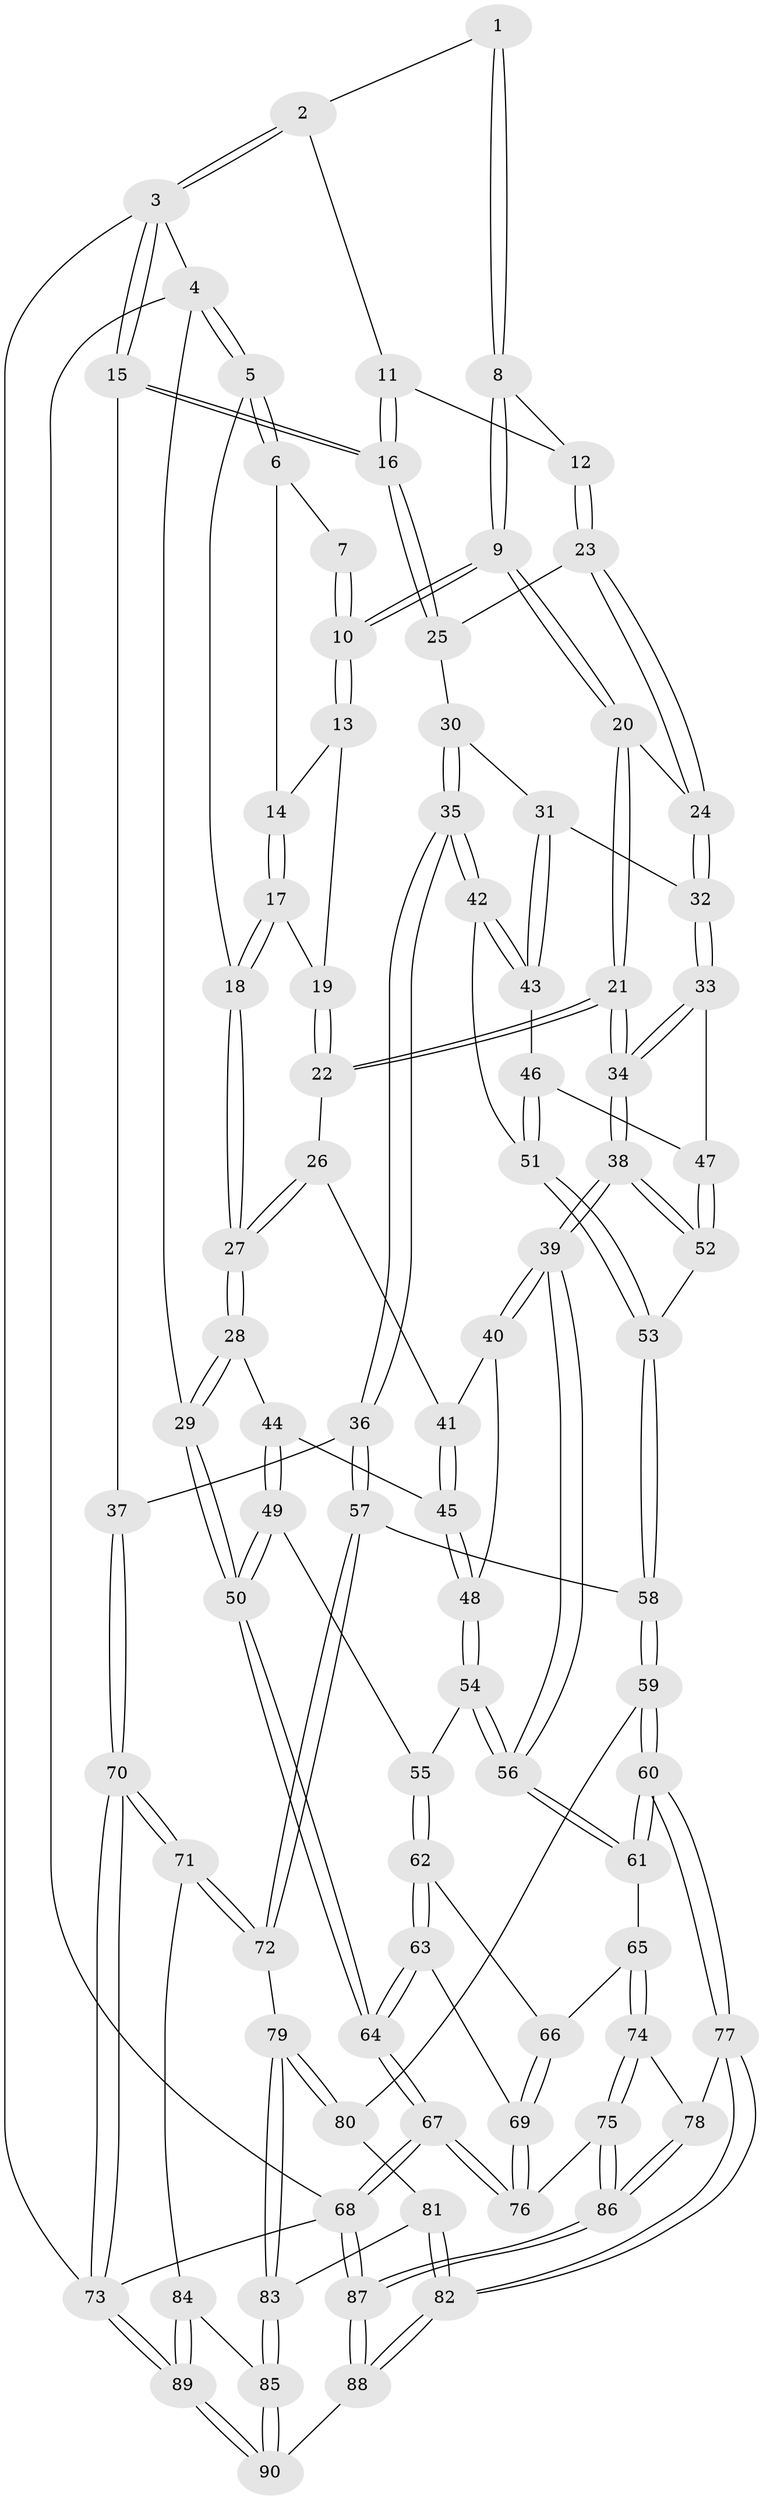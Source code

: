 // coarse degree distribution, {3: 0.765625, 4: 0.21875, 5: 0.015625}
// Generated by graph-tools (version 1.1) at 2025/38/03/04/25 23:38:25]
// undirected, 90 vertices, 222 edges
graph export_dot {
  node [color=gray90,style=filled];
  1 [pos="+0.594893757913241+0"];
  2 [pos="+0.8676409318093404+0"];
  3 [pos="+1+0"];
  4 [pos="+0+0"];
  5 [pos="+0+0"];
  6 [pos="+0.07972584569353597+0"];
  7 [pos="+0.4280664253910976+0"];
  8 [pos="+0.5700984732684836+0.03501725645418352"];
  9 [pos="+0.44684091999301+0.16502840878626454"];
  10 [pos="+0.4369351533721093+0.15587571465135372"];
  11 [pos="+0.7881960710709338+0.04255159860750338"];
  12 [pos="+0.7448255289228011+0.16224299534591605"];
  13 [pos="+0.3132655120297488+0.10408651708865818"];
  14 [pos="+0.18167453981695825+0"];
  15 [pos="+1+0.21245832039775786"];
  16 [pos="+1+0.2129912931223539"];
  17 [pos="+0.1329000716244434+0.2393060799564077"];
  18 [pos="+0.12050093893705338+0.25155964312938467"];
  19 [pos="+0.23716173689942174+0.23572802812097732"];
  20 [pos="+0.46791210691570295+0.2304059860909642"];
  21 [pos="+0.41722136538412896+0.3163539553579114"];
  22 [pos="+0.33456830148284805+0.31542851688987733"];
  23 [pos="+0.7449277671948237+0.18264271870238658"];
  24 [pos="+0.6205408689836068+0.24961071087639689"];
  25 [pos="+0.811602826964281+0.23598996511746573"];
  26 [pos="+0.2713997445206178+0.3540233710239044"];
  27 [pos="+0.07771145947203627+0.2974177399428047"];
  28 [pos="+0.03415504503725455+0.3250932835005275"];
  29 [pos="+0+0.3051452893882545"];
  30 [pos="+0.8125091149353656+0.29394688758581183"];
  31 [pos="+0.7138054143189589+0.3931623034908063"];
  32 [pos="+0.6410664984571307+0.36864118112807026"];
  33 [pos="+0.5993419105725241+0.4470236965382302"];
  34 [pos="+0.44795072030846556+0.4909771235375434"];
  35 [pos="+0.8824422394652808+0.4926121931094778"];
  36 [pos="+1+0.5706611450305681"];
  37 [pos="+1+0.5594016367324741"];
  38 [pos="+0.4212446338442801+0.5625778250056312"];
  39 [pos="+0.41416598200283405+0.5709910583370749"];
  40 [pos="+0.28159158178907134+0.4617493353847377"];
  41 [pos="+0.2528954647296487+0.3950808380959488"];
  42 [pos="+0.8582442559705626+0.4920695391859931"];
  43 [pos="+0.7418919312291611+0.44686072407887173"];
  44 [pos="+0.08125789691672355+0.3872614287504645"];
  45 [pos="+0.14261544617885025+0.44321679028457117"];
  46 [pos="+0.6760417219448414+0.4822717775620881"];
  47 [pos="+0.6308672169322719+0.4706379948015641"];
  48 [pos="+0.15484526887737693+0.4698400018238528"];
  49 [pos="+0.041671178372075714+0.5941391937635083"];
  50 [pos="+0+0.62513926578047"];
  51 [pos="+0.709198810137951+0.5590576352691676"];
  52 [pos="+0.640109655501427+0.6031474600661361"];
  53 [pos="+0.6724052432212961+0.62123572983062"];
  54 [pos="+0.175505826469902+0.5908677143519838"];
  55 [pos="+0.14364209901723132+0.6083581070194926"];
  56 [pos="+0.3815762061944455+0.6368413309333852"];
  57 [pos="+0.8320899827001551+0.7270936939260845"];
  58 [pos="+0.6926155452030474+0.6704835114003014"];
  59 [pos="+0.5644965486243653+0.775124646720744"];
  60 [pos="+0.45851151730807455+0.7791299037066991"];
  61 [pos="+0.3852308891620155+0.6639585841908232"];
  62 [pos="+0.13445342682492523+0.6482589655307148"];
  63 [pos="+0.03653984296006679+0.7901683952075076"];
  64 [pos="+0+0.8601596466850908"];
  65 [pos="+0.2425977282340261+0.7780370499962928"];
  66 [pos="+0.17800434179788402+0.7750048507344078"];
  67 [pos="+0+1"];
  68 [pos="+0+1"];
  69 [pos="+0.11601257019812035+0.8059404688774268"];
  70 [pos="+1+0.8236074577002717"];
  71 [pos="+0.902580609388189+0.877879945202878"];
  72 [pos="+0.8205658680652959+0.806872883623047"];
  73 [pos="+1+1"];
  74 [pos="+0.23768749329168057+0.8702843344916336"];
  75 [pos="+0.22253235691693066+0.9077295813760985"];
  76 [pos="+0.16488676215978673+0.9040920381443052"];
  77 [pos="+0.4497390131133483+0.8376412569773796"];
  78 [pos="+0.4272166316414727+0.8527916172389101"];
  79 [pos="+0.8159972044741602+0.8114154767192069"];
  80 [pos="+0.6304518549910878+0.8260781602390171"];
  81 [pos="+0.6391243854260621+0.8623187614398499"];
  82 [pos="+0.5876364552847749+1"];
  83 [pos="+0.7598265492429609+0.9271623687511091"];
  84 [pos="+0.9132390988731302+0.9332273421658797"];
  85 [pos="+0.7161044136087801+1"];
  86 [pos="+0.27959376313806106+0.9895677049015209"];
  87 [pos="+0.2702984547436973+1"];
  88 [pos="+0.6013023320405526+1"];
  89 [pos="+1+1"];
  90 [pos="+0.6654197670091465+1"];
  1 -- 2;
  1 -- 8;
  1 -- 8;
  2 -- 3;
  2 -- 3;
  2 -- 11;
  3 -- 4;
  3 -- 15;
  3 -- 15;
  3 -- 73;
  4 -- 5;
  4 -- 5;
  4 -- 29;
  4 -- 68;
  5 -- 6;
  5 -- 6;
  5 -- 18;
  6 -- 7;
  6 -- 14;
  7 -- 10;
  7 -- 10;
  8 -- 9;
  8 -- 9;
  8 -- 12;
  9 -- 10;
  9 -- 10;
  9 -- 20;
  9 -- 20;
  10 -- 13;
  10 -- 13;
  11 -- 12;
  11 -- 16;
  11 -- 16;
  12 -- 23;
  12 -- 23;
  13 -- 14;
  13 -- 19;
  14 -- 17;
  14 -- 17;
  15 -- 16;
  15 -- 16;
  15 -- 37;
  16 -- 25;
  16 -- 25;
  17 -- 18;
  17 -- 18;
  17 -- 19;
  18 -- 27;
  18 -- 27;
  19 -- 22;
  19 -- 22;
  20 -- 21;
  20 -- 21;
  20 -- 24;
  21 -- 22;
  21 -- 22;
  21 -- 34;
  21 -- 34;
  22 -- 26;
  23 -- 24;
  23 -- 24;
  23 -- 25;
  24 -- 32;
  24 -- 32;
  25 -- 30;
  26 -- 27;
  26 -- 27;
  26 -- 41;
  27 -- 28;
  27 -- 28;
  28 -- 29;
  28 -- 29;
  28 -- 44;
  29 -- 50;
  29 -- 50;
  30 -- 31;
  30 -- 35;
  30 -- 35;
  31 -- 32;
  31 -- 43;
  31 -- 43;
  32 -- 33;
  32 -- 33;
  33 -- 34;
  33 -- 34;
  33 -- 47;
  34 -- 38;
  34 -- 38;
  35 -- 36;
  35 -- 36;
  35 -- 42;
  35 -- 42;
  36 -- 37;
  36 -- 57;
  36 -- 57;
  37 -- 70;
  37 -- 70;
  38 -- 39;
  38 -- 39;
  38 -- 52;
  38 -- 52;
  39 -- 40;
  39 -- 40;
  39 -- 56;
  39 -- 56;
  40 -- 41;
  40 -- 48;
  41 -- 45;
  41 -- 45;
  42 -- 43;
  42 -- 43;
  42 -- 51;
  43 -- 46;
  44 -- 45;
  44 -- 49;
  44 -- 49;
  45 -- 48;
  45 -- 48;
  46 -- 47;
  46 -- 51;
  46 -- 51;
  47 -- 52;
  47 -- 52;
  48 -- 54;
  48 -- 54;
  49 -- 50;
  49 -- 50;
  49 -- 55;
  50 -- 64;
  50 -- 64;
  51 -- 53;
  51 -- 53;
  52 -- 53;
  53 -- 58;
  53 -- 58;
  54 -- 55;
  54 -- 56;
  54 -- 56;
  55 -- 62;
  55 -- 62;
  56 -- 61;
  56 -- 61;
  57 -- 58;
  57 -- 72;
  57 -- 72;
  58 -- 59;
  58 -- 59;
  59 -- 60;
  59 -- 60;
  59 -- 80;
  60 -- 61;
  60 -- 61;
  60 -- 77;
  60 -- 77;
  61 -- 65;
  62 -- 63;
  62 -- 63;
  62 -- 66;
  63 -- 64;
  63 -- 64;
  63 -- 69;
  64 -- 67;
  64 -- 67;
  65 -- 66;
  65 -- 74;
  65 -- 74;
  66 -- 69;
  66 -- 69;
  67 -- 68;
  67 -- 68;
  67 -- 76;
  67 -- 76;
  68 -- 87;
  68 -- 87;
  68 -- 73;
  69 -- 76;
  69 -- 76;
  70 -- 71;
  70 -- 71;
  70 -- 73;
  70 -- 73;
  71 -- 72;
  71 -- 72;
  71 -- 84;
  72 -- 79;
  73 -- 89;
  73 -- 89;
  74 -- 75;
  74 -- 75;
  74 -- 78;
  75 -- 76;
  75 -- 86;
  75 -- 86;
  77 -- 78;
  77 -- 82;
  77 -- 82;
  78 -- 86;
  78 -- 86;
  79 -- 80;
  79 -- 80;
  79 -- 83;
  79 -- 83;
  80 -- 81;
  81 -- 82;
  81 -- 82;
  81 -- 83;
  82 -- 88;
  82 -- 88;
  83 -- 85;
  83 -- 85;
  84 -- 85;
  84 -- 89;
  84 -- 89;
  85 -- 90;
  85 -- 90;
  86 -- 87;
  86 -- 87;
  87 -- 88;
  87 -- 88;
  88 -- 90;
  89 -- 90;
  89 -- 90;
}

